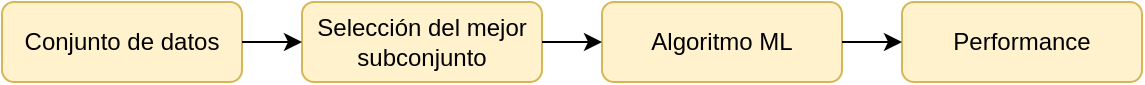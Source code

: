 <mxfile version="16.5.2" type="github">
  <diagram id="C5RBs43oDa-KdzZeNtuy" name="Page-1">
    <mxGraphModel dx="1038" dy="579" grid="1" gridSize="10" guides="1" tooltips="1" connect="1" arrows="1" fold="1" page="1" pageScale="1" pageWidth="291" pageHeight="413" math="0" shadow="0">
      <root>
        <mxCell id="WIyWlLk6GJQsqaUBKTNV-0" />
        <mxCell id="WIyWlLk6GJQsqaUBKTNV-1" parent="WIyWlLk6GJQsqaUBKTNV-0" />
        <mxCell id="9sySEDqMeDvgx5X_ZTCR-7" value="" style="group" vertex="1" connectable="0" parent="WIyWlLk6GJQsqaUBKTNV-1">
          <mxGeometry x="158" y="80" width="570" height="40" as="geometry" />
        </mxCell>
        <mxCell id="WIyWlLk6GJQsqaUBKTNV-3" value="Conjunto de datos" style="rounded=1;whiteSpace=wrap;html=1;fontSize=12;glass=0;strokeWidth=1;shadow=0;fillColor=#fff2cc;strokeColor=#d6b656;" parent="9sySEDqMeDvgx5X_ZTCR-7" vertex="1">
          <mxGeometry width="120" height="40" as="geometry" />
        </mxCell>
        <mxCell id="WIyWlLk6GJQsqaUBKTNV-7" value="Selección del mejor subconjunto" style="rounded=1;whiteSpace=wrap;html=1;fontSize=12;glass=0;strokeWidth=1;shadow=0;fillColor=#fff2cc;strokeColor=#d6b656;" parent="9sySEDqMeDvgx5X_ZTCR-7" vertex="1">
          <mxGeometry x="150" width="120" height="40" as="geometry" />
        </mxCell>
        <mxCell id="9sySEDqMeDvgx5X_ZTCR-0" value="" style="endArrow=classic;html=1;rounded=0;exitX=1;exitY=0.5;exitDx=0;exitDy=0;entryX=0;entryY=0.5;entryDx=0;entryDy=0;" edge="1" parent="9sySEDqMeDvgx5X_ZTCR-7" source="WIyWlLk6GJQsqaUBKTNV-3" target="WIyWlLk6GJQsqaUBKTNV-7">
          <mxGeometry width="50" height="50" relative="1" as="geometry">
            <mxPoint x="350" y="240" as="sourcePoint" />
            <mxPoint x="400" y="190" as="targetPoint" />
          </mxGeometry>
        </mxCell>
        <mxCell id="9sySEDqMeDvgx5X_ZTCR-1" value="Algoritmo ML" style="rounded=1;whiteSpace=wrap;html=1;fontSize=12;glass=0;strokeWidth=1;shadow=0;fillColor=#fff2cc;strokeColor=#d6b656;" vertex="1" parent="9sySEDqMeDvgx5X_ZTCR-7">
          <mxGeometry x="300" width="120" height="40" as="geometry" />
        </mxCell>
        <mxCell id="9sySEDqMeDvgx5X_ZTCR-3" value="Performance" style="rounded=1;whiteSpace=wrap;html=1;fontSize=12;glass=0;strokeWidth=1;shadow=0;fillColor=#fff2cc;strokeColor=#d6b656;" vertex="1" parent="9sySEDqMeDvgx5X_ZTCR-7">
          <mxGeometry x="450" width="120" height="40" as="geometry" />
        </mxCell>
        <mxCell id="9sySEDqMeDvgx5X_ZTCR-5" value="" style="endArrow=classic;html=1;rounded=0;exitX=1;exitY=0.5;exitDx=0;exitDy=0;entryX=0;entryY=0.5;entryDx=0;entryDy=0;" edge="1" parent="9sySEDqMeDvgx5X_ZTCR-7" source="9sySEDqMeDvgx5X_ZTCR-1" target="9sySEDqMeDvgx5X_ZTCR-3">
          <mxGeometry width="50" height="50" relative="1" as="geometry">
            <mxPoint x="130" y="30" as="sourcePoint" />
            <mxPoint x="160" y="30" as="targetPoint" />
          </mxGeometry>
        </mxCell>
        <mxCell id="9sySEDqMeDvgx5X_ZTCR-6" value="" style="endArrow=classic;html=1;rounded=0;exitX=1;exitY=0.5;exitDx=0;exitDy=0;entryX=0;entryY=0.5;entryDx=0;entryDy=0;" edge="1" parent="9sySEDqMeDvgx5X_ZTCR-7" source="WIyWlLk6GJQsqaUBKTNV-7" target="9sySEDqMeDvgx5X_ZTCR-1">
          <mxGeometry width="50" height="50" relative="1" as="geometry">
            <mxPoint x="130" y="30" as="sourcePoint" />
            <mxPoint x="160" y="30" as="targetPoint" />
          </mxGeometry>
        </mxCell>
      </root>
    </mxGraphModel>
  </diagram>
</mxfile>
